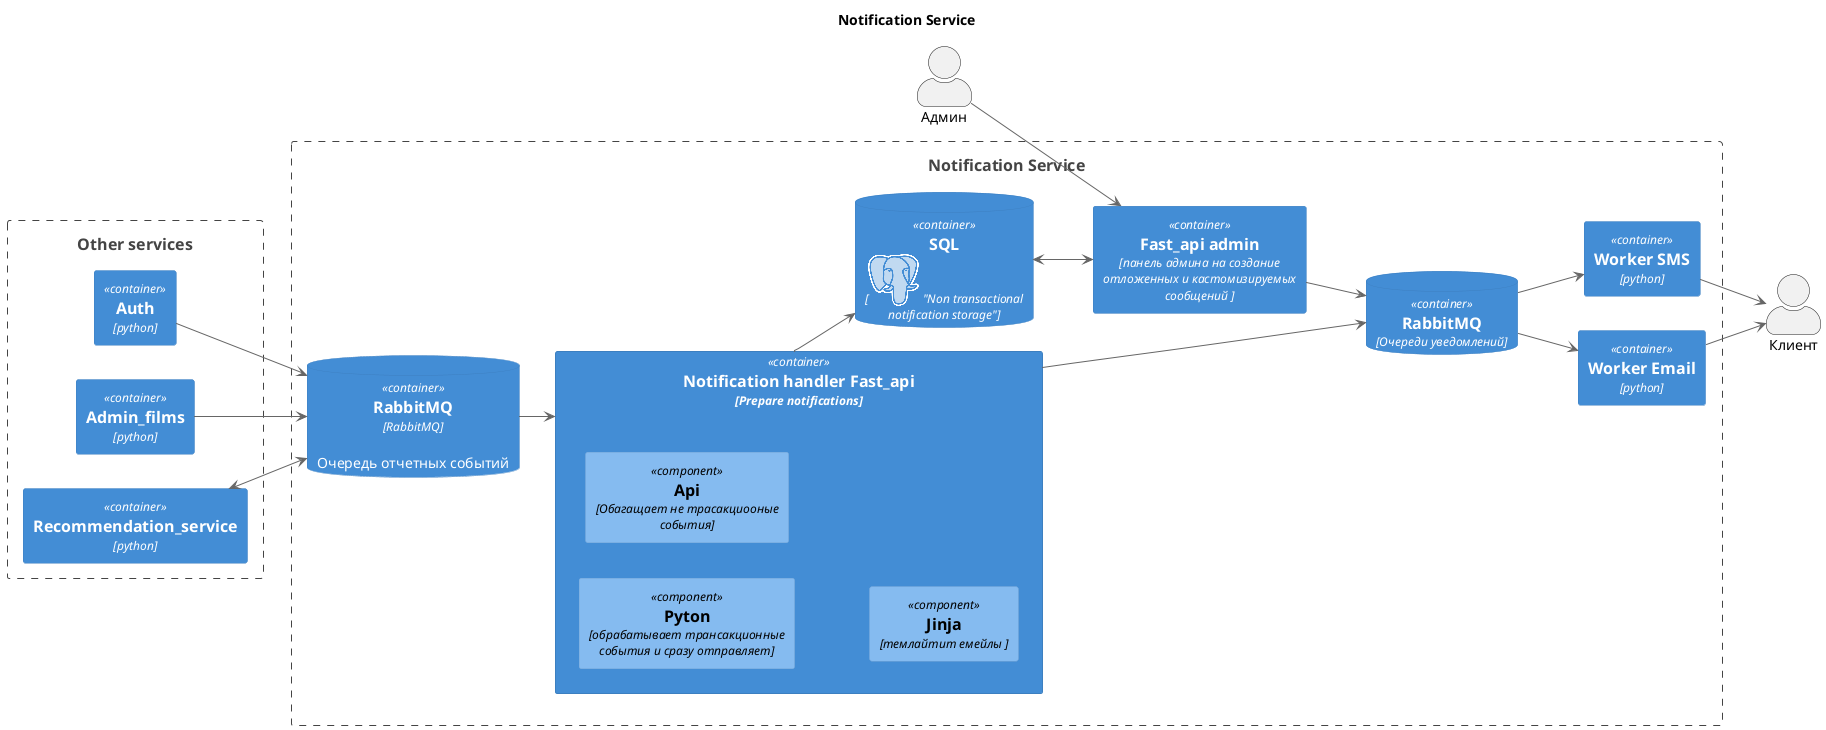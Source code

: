 @startuml
!include <logos/django.puml>
!include <logos/postgresql.puml>
!include <logos/python.puml>
'!includeurl https://raw.githubusercontent.com/RicardoNiepel/C4-PlantUML/master/C4_Component.puml
!include <c4/C4_Component.puml>

title Notification Service

LAYOUT_LANDSCAPE()


actor Клиент as Client
actor Админ as Admin

Boundary(sources, "Other services "){
Container(ugc_ns, "Auth", "python")
Container(admin_ns, "Admin_films", "python")
Container(recommendation_service, "Recommendation_service", "python")
}

Boundary(notification, "Notification Service") {
    ContainerDb(rabbitmq_ns, "RabbitMQ", "RabbitMQ", "Очередь отчетных событий")
    Container(admin, "Fast_api admin", "панель админа на создание отложенных и кастомизируемых сообщений ")
    ContainerDb(postgresql_ns, "SQL",<$postgresql> "Non transactional notification storage" )
    ContainerDb(rabbit_event,"RabbitMQ","Очереди уведомлений")
    Container(notification_process_ns,"Notification handler Fast_api" , "Prepare notifications"){
    Component(transations_handler,'Pyton' , "обрабатывает трансакционные события и сразу отправляет")
    Component(data_enrich_api, 'Api' , "Обагащает не трасакциооные события")
    Component(templating,'Jinja', "темлайтит емейлы ")
    }
    Container(worker_em_ns, "Worker Email", "python")
    Container(worker_sms_ns, "Worker SMS", "python")




    recommendation_service <--> rabbitmq_ns
    admin_ns --> rabbitmq_ns
    ugc_ns --> rabbitmq_ns
    rabbitmq_ns --> notification_process_ns
    postgresql_ns <--> admin
    notification_process_ns --> rabbit_event
    notification_process_ns --> postgresql_ns
    admin --> rabbit_event
    rabbit_event --> worker_em_ns
    rabbit_event --> worker_sms_ns
    Admin --> admin

    worker_em_ns --> Client
    worker_sms_ns --> Client


}

@enduml

